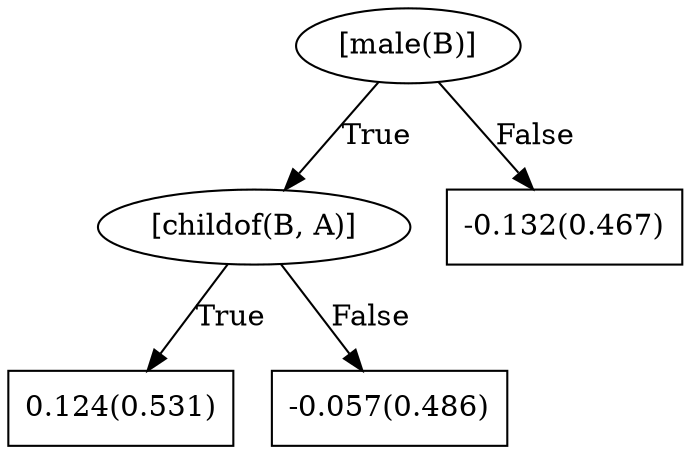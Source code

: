 digraph G{ 
1[label = "[male(B)]"];
1 -> 2[label="True"];
1 -> 3[label="False"];
2[label = "[childof(B, A)]"];
2 -> 4[label="True"];
2 -> 5[label="False"];
4[shape = box,label = "0.124(0.531)"];
5[shape = box,label = "-0.057(0.486)"];
3[shape = box,label = "-0.132(0.467)"];
}
